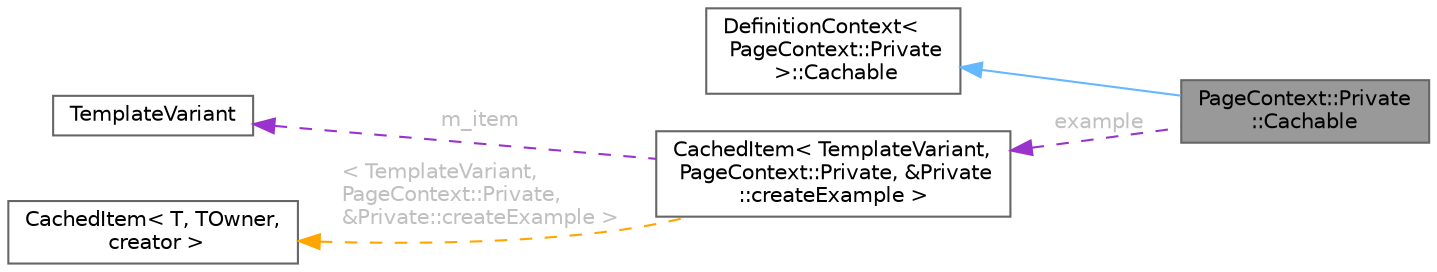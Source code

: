 digraph "PageContext::Private::Cachable"
{
 // INTERACTIVE_SVG=YES
 // LATEX_PDF_SIZE
  bgcolor="transparent";
  edge [fontname=Helvetica,fontsize=10,labelfontname=Helvetica,labelfontsize=10];
  node [fontname=Helvetica,fontsize=10,shape=box,height=0.2,width=0.4];
  rankdir="LR";
  Node1 [id="Node000001",label="PageContext::Private\l::Cachable",height=0.2,width=0.4,color="gray40", fillcolor="grey60", style="filled", fontcolor="black"];
  Node2 -> Node1 [id="edge1_Node000001_Node000002",dir="back",color="steelblue1",style="solid"];
  Node2 [id="Node000002",label="DefinitionContext\<\l PageContext::Private\l \>::Cachable",height=0.2,width=0.4,color="gray40", fillcolor="white", style="filled"];
  Node3 -> Node1 [id="edge2_Node000001_Node000003",dir="back",color="darkorchid3",style="dashed",label=" example",fontcolor="grey" ];
  Node3 [id="Node000003",label="CachedItem\< TemplateVariant,\l PageContext::Private, &Private\l::createExample \>",height=0.2,width=0.4,color="gray40", fillcolor="white", style="filled",URL="$d7/dc1/class_cached_item.html",tooltip=" "];
  Node4 -> Node3 [id="edge3_Node000003_Node000004",dir="back",color="darkorchid3",style="dashed",label=" m_item",fontcolor="grey" ];
  Node4 [id="Node000004",label="TemplateVariant",height=0.2,width=0.4,color="gray40", fillcolor="white", style="filled",URL="$d1/dba/class_template_variant.html",tooltip="Variant type which can hold one value of a fixed set of types."];
  Node5 -> Node3 [id="edge4_Node000003_Node000005",dir="back",color="orange",style="dashed",label=" \< TemplateVariant,\l PageContext::Private,\l &Private::createExample \>",fontcolor="grey" ];
  Node5 [id="Node000005",label="CachedItem\< T, TOwner,\l creator \>",height=0.2,width=0.4,color="gray40", fillcolor="white", style="filled",URL="$d7/dc1/class_cached_item.html",tooltip="Wrapper for data that needs to be cached."];
}
